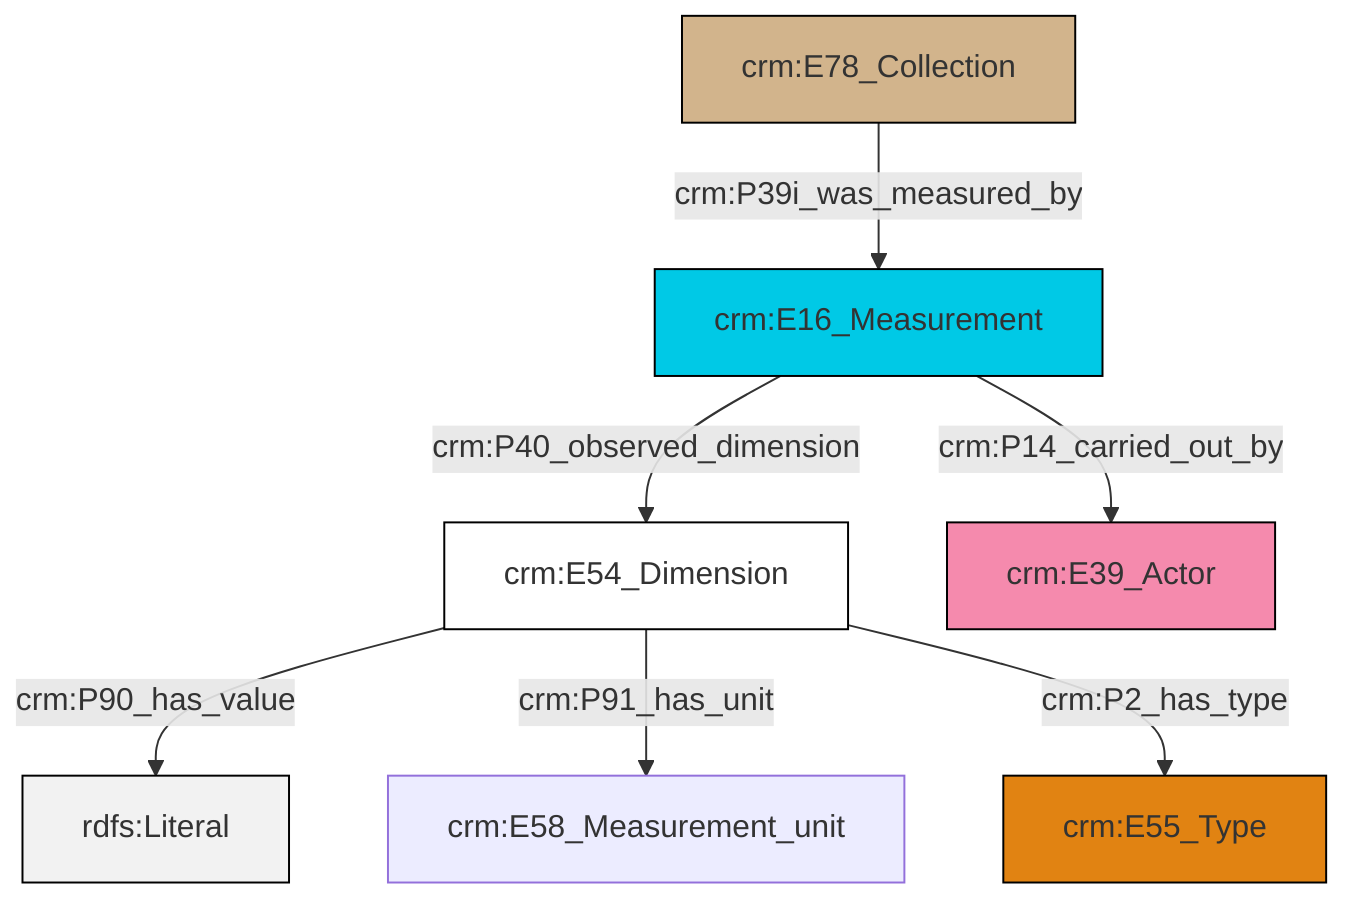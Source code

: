 graph TD
classDef Literal fill:#f2f2f2,stroke:#000000;
classDef CRM_Entity fill:#FFFFFF,stroke:#000000;
classDef Temporal_Entity fill:#00C9E6, stroke:#000000;
classDef Type fill:#E18312, stroke:#000000;
classDef Time-Span fill:#2C9C91, stroke:#000000;
classDef Appellation fill:#FFEB7F, stroke:#000000;
classDef Place fill:#008836, stroke:#000000;
classDef Persistent_Item fill:#B266B2, stroke:#000000;
classDef Conceptual_Object fill:#FFD700, stroke:#000000;
classDef Physical_Thing fill:#D2B48C, stroke:#000000;
classDef Actor fill:#f58aad, stroke:#000000;
classDef PC_Classes fill:#4ce600, stroke:#000000;
classDef Multi fill:#cccccc,stroke:#000000;

0["crm:E78_Collection"]:::Physical_Thing -->|crm:P39i_was_measured_by| 1["crm:E16_Measurement"]:::Temporal_Entity
2["crm:E54_Dimension"]:::CRM_Entity -->|crm:P90_has_value| 3[rdfs:Literal]:::Literal
1["crm:E16_Measurement"]:::Temporal_Entity -->|crm:P40_observed_dimension| 2["crm:E54_Dimension"]:::CRM_Entity
2["crm:E54_Dimension"]:::CRM_Entity -->|crm:P91_has_unit| 7["crm:E58_Measurement_unit"]:::Default
2["crm:E54_Dimension"]:::CRM_Entity -->|crm:P2_has_type| 4["crm:E55_Type"]:::Type
1["crm:E16_Measurement"]:::Temporal_Entity -->|crm:P14_carried_out_by| 10["crm:E39_Actor"]:::Actor